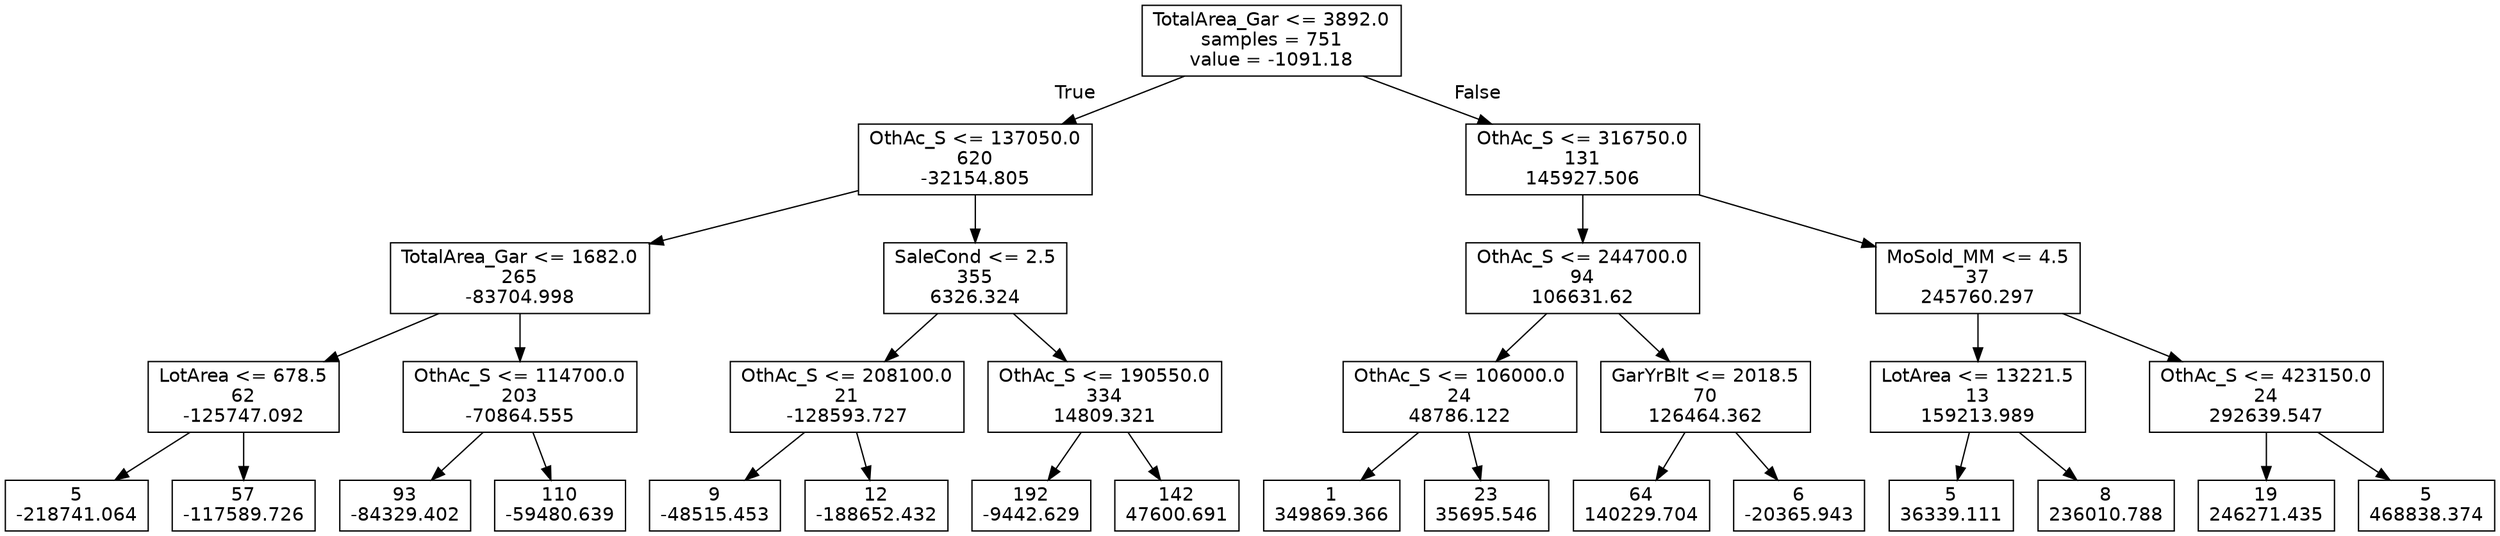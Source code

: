 digraph Tree {
node [shape=box, fontname="helvetica"] ;
edge [fontname="helvetica"] ;
0 [label="TotalArea_Gar <= 3892.0\nsamples = 751\nvalue = -1091.18"] ;
1 [label="OthAc_S <= 137050.0\n620\n-32154.805"] ;
0 -> 1 [labeldistance=2.5, labelangle=45, headlabel="True"] ;
2 [label="TotalArea_Gar <= 1682.0\n265\n-83704.998"] ;
1 -> 2 ;
3 [label="LotArea <= 678.5\n62\n-125747.092"] ;
2 -> 3 ;
4 [label="5\n-218741.064"] ;
3 -> 4 ;
5 [label="57\n-117589.726"] ;
3 -> 5 ;
6 [label="OthAc_S <= 114700.0\n203\n-70864.555"] ;
2 -> 6 ;
7 [label="93\n-84329.402"] ;
6 -> 7 ;
8 [label="110\n-59480.639"] ;
6 -> 8 ;
9 [label="SaleCond <= 2.5\n355\n6326.324"] ;
1 -> 9 ;
10 [label="OthAc_S <= 208100.0\n21\n-128593.727"] ;
9 -> 10 ;
11 [label="9\n-48515.453"] ;
10 -> 11 ;
12 [label="12\n-188652.432"] ;
10 -> 12 ;
13 [label="OthAc_S <= 190550.0\n334\n14809.321"] ;
9 -> 13 ;
14 [label="192\n-9442.629"] ;
13 -> 14 ;
15 [label="142\n47600.691"] ;
13 -> 15 ;
16 [label="OthAc_S <= 316750.0\n131\n145927.506"] ;
0 -> 16 [labeldistance=2.5, labelangle=-45, headlabel="False"] ;
17 [label="OthAc_S <= 244700.0\n94\n106631.62"] ;
16 -> 17 ;
18 [label="OthAc_S <= 106000.0\n24\n48786.122"] ;
17 -> 18 ;
19 [label="1\n349869.366"] ;
18 -> 19 ;
20 [label="23\n35695.546"] ;
18 -> 20 ;
21 [label="GarYrBlt <= 2018.5\n70\n126464.362"] ;
17 -> 21 ;
22 [label="64\n140229.704"] ;
21 -> 22 ;
23 [label="6\n-20365.943"] ;
21 -> 23 ;
24 [label="MoSold_MM <= 4.5\n37\n245760.297"] ;
16 -> 24 ;
25 [label="LotArea <= 13221.5\n13\n159213.989"] ;
24 -> 25 ;
26 [label="5\n36339.111"] ;
25 -> 26 ;
27 [label="8\n236010.788"] ;
25 -> 27 ;
28 [label="OthAc_S <= 423150.0\n24\n292639.547"] ;
24 -> 28 ;
29 [label="19\n246271.435"] ;
28 -> 29 ;
30 [label="5\n468838.374"] ;
28 -> 30 ;
}